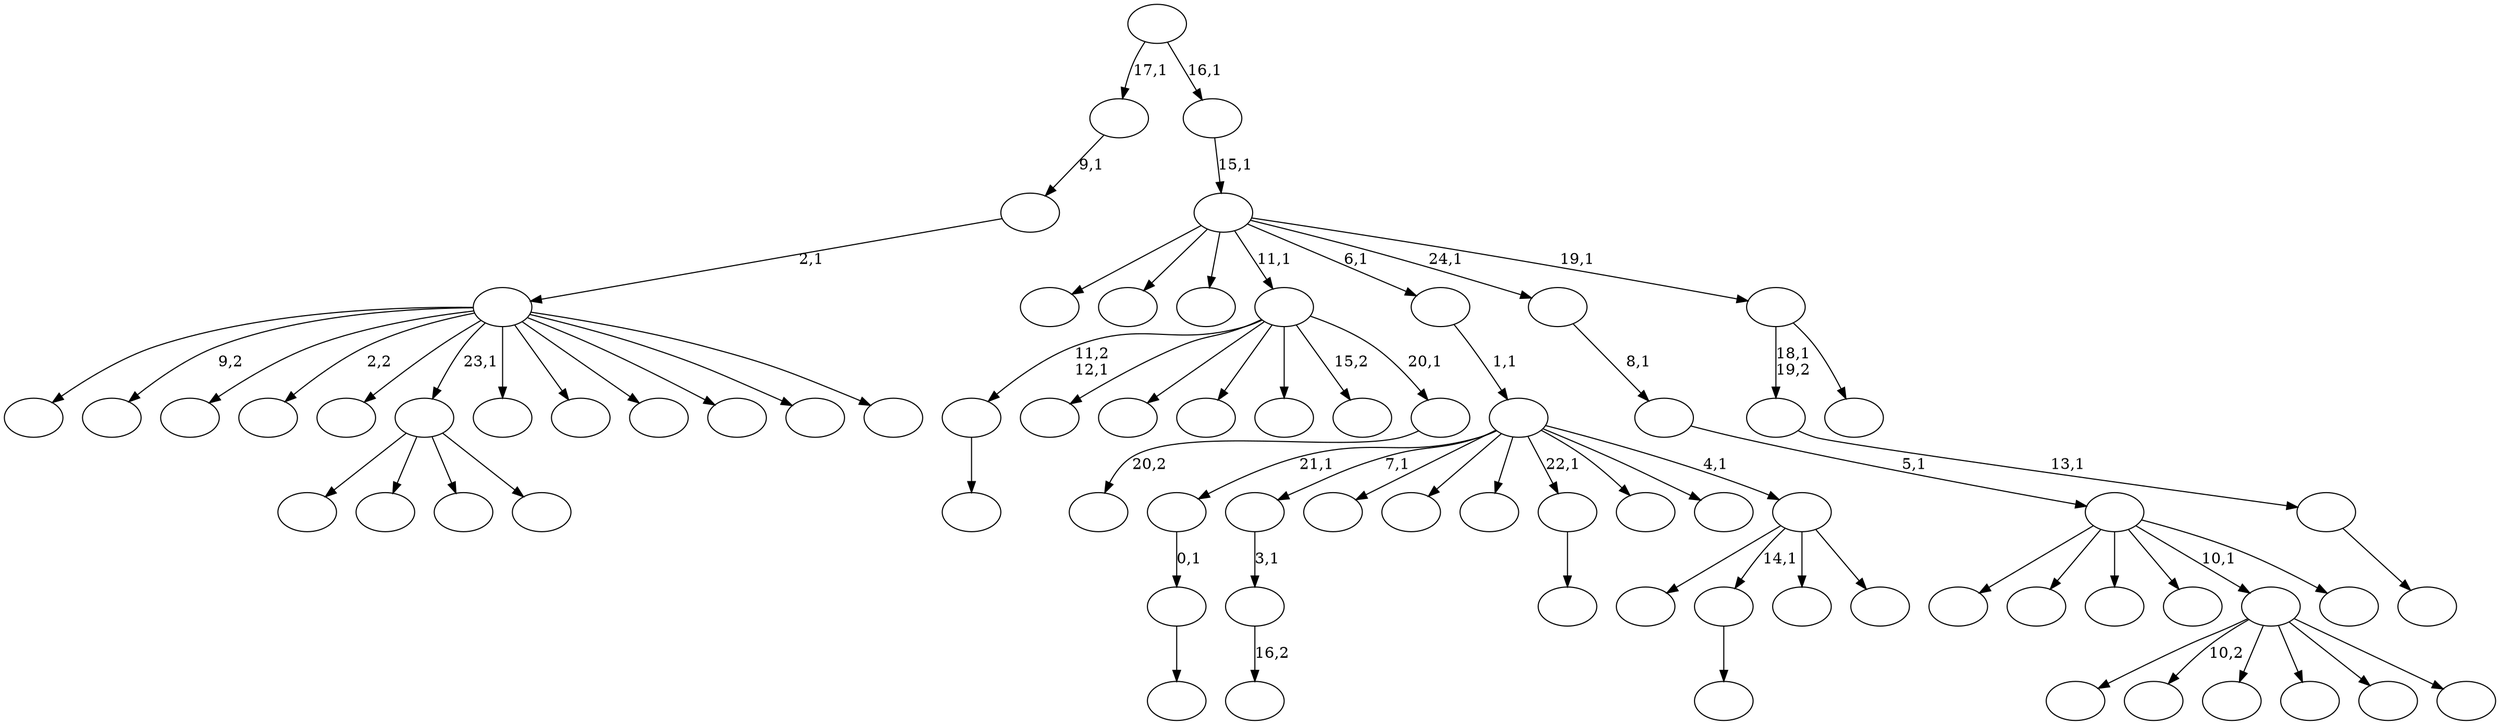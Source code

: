 digraph T {
	75 [label=""]
	74 [label=""]
	73 [label=""]
	72 [label=""]
	71 [label=""]
	70 [label=""]
	69 [label=""]
	68 [label=""]
	67 [label=""]
	66 [label=""]
	65 [label=""]
	64 [label=""]
	63 [label=""]
	62 [label=""]
	61 [label=""]
	60 [label=""]
	59 [label=""]
	58 [label=""]
	57 [label=""]
	56 [label=""]
	55 [label=""]
	54 [label=""]
	53 [label=""]
	52 [label=""]
	51 [label=""]
	50 [label=""]
	49 [label=""]
	48 [label=""]
	47 [label=""]
	46 [label=""]
	45 [label=""]
	44 [label=""]
	43 [label=""]
	42 [label=""]
	41 [label=""]
	40 [label=""]
	39 [label=""]
	38 [label=""]
	37 [label=""]
	36 [label=""]
	35 [label=""]
	34 [label=""]
	33 [label=""]
	32 [label=""]
	31 [label=""]
	30 [label=""]
	29 [label=""]
	28 [label=""]
	27 [label=""]
	26 [label=""]
	25 [label=""]
	24 [label=""]
	23 [label=""]
	22 [label=""]
	21 [label=""]
	20 [label=""]
	19 [label=""]
	18 [label=""]
	17 [label=""]
	16 [label=""]
	15 [label=""]
	14 [label=""]
	13 [label=""]
	12 [label=""]
	11 [label=""]
	10 [label=""]
	9 [label=""]
	8 [label=""]
	7 [label=""]
	6 [label=""]
	5 [label=""]
	4 [label=""]
	3 [label=""]
	2 [label=""]
	1 [label=""]
	0 [label=""]
	74 -> 75 [label=""]
	73 -> 74 [label="0,1"]
	70 -> 71 [label="16,2"]
	69 -> 70 [label="3,1"]
	61 -> 62 [label=""]
	59 -> 60 [label=""]
	49 -> 50 [label=""]
	48 -> 49 [label="13,1"]
	39 -> 58 [label=""]
	39 -> 51 [label=""]
	39 -> 42 [label=""]
	39 -> 40 [label=""]
	33 -> 34 [label=""]
	24 -> 72 [label=""]
	24 -> 55 [label="10,2"]
	24 -> 52 [label=""]
	24 -> 29 [label=""]
	24 -> 28 [label=""]
	24 -> 25 [label=""]
	18 -> 19 [label="20,2"]
	17 -> 59 [label="11,2\n12,1"]
	17 -> 57 [label=""]
	17 -> 53 [label=""]
	17 -> 32 [label=""]
	17 -> 31 [label=""]
	17 -> 27 [label="15,2"]
	17 -> 18 [label="20,1"]
	15 -> 66 [label=""]
	15 -> 61 [label="14,1"]
	15 -> 47 [label=""]
	15 -> 16 [label=""]
	14 -> 73 [label="21,1"]
	14 -> 69 [label="7,1"]
	14 -> 46 [label=""]
	14 -> 36 [label=""]
	14 -> 35 [label=""]
	14 -> 33 [label="22,1"]
	14 -> 30 [label=""]
	14 -> 26 [label=""]
	14 -> 15 [label="4,1"]
	13 -> 14 [label="1,1"]
	11 -> 65 [label=""]
	11 -> 64 [label=""]
	11 -> 44 [label=""]
	11 -> 38 [label=""]
	11 -> 24 [label="10,1"]
	11 -> 12 [label=""]
	10 -> 11 [label="5,1"]
	9 -> 10 [label="8,1"]
	7 -> 68 [label=""]
	7 -> 67 [label="9,2"]
	7 -> 56 [label=""]
	7 -> 54 [label="2,2"]
	7 -> 45 [label=""]
	7 -> 39 [label="23,1"]
	7 -> 37 [label=""]
	7 -> 23 [label=""]
	7 -> 22 [label=""]
	7 -> 21 [label=""]
	7 -> 20 [label=""]
	7 -> 8 [label=""]
	6 -> 7 [label="2,1"]
	5 -> 6 [label="9,1"]
	3 -> 48 [label="18,1\n19,2"]
	3 -> 4 [label=""]
	2 -> 63 [label=""]
	2 -> 43 [label=""]
	2 -> 41 [label=""]
	2 -> 17 [label="11,1"]
	2 -> 13 [label="6,1"]
	2 -> 9 [label="24,1"]
	2 -> 3 [label="19,1"]
	1 -> 2 [label="15,1"]
	0 -> 5 [label="17,1"]
	0 -> 1 [label="16,1"]
}
